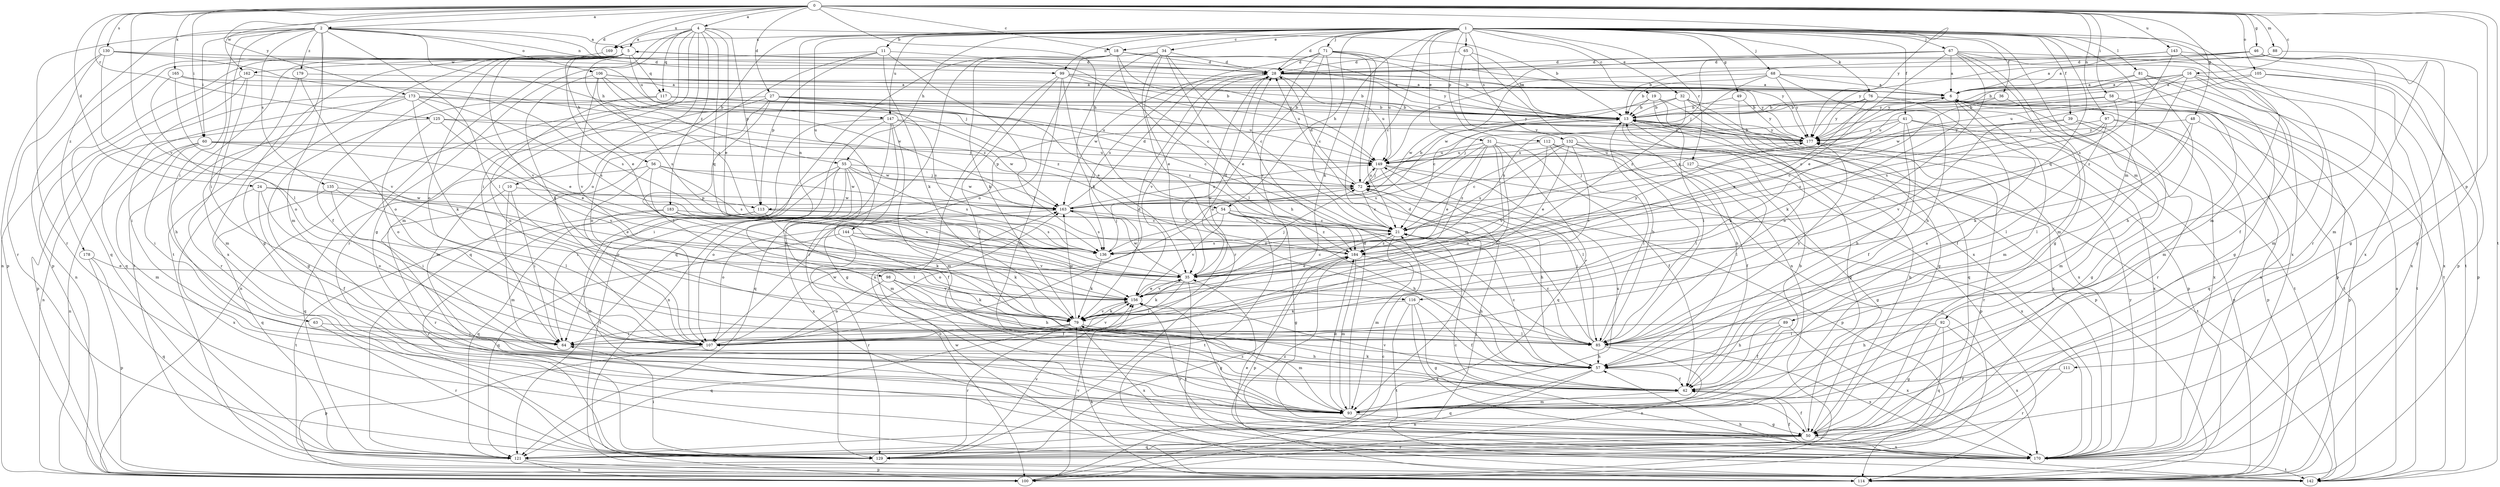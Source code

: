 strict digraph  {
0;
1;
2;
4;
5;
6;
10;
11;
13;
16;
18;
19;
21;
24;
27;
28;
31;
32;
34;
35;
36;
39;
41;
42;
46;
48;
49;
50;
54;
55;
56;
57;
58;
60;
63;
64;
65;
67;
68;
71;
72;
76;
79;
81;
85;
88;
89;
92;
93;
97;
98;
99;
100;
105;
106;
107;
111;
112;
113;
114;
116;
117;
121;
125;
127;
129;
130;
132;
135;
136;
142;
143;
144;
147;
149;
156;
162;
163;
165;
169;
170;
173;
177;
178;
179;
183;
184;
0 -> 2  [label=a];
0 -> 4  [label=a];
0 -> 16  [label=c];
0 -> 18  [label=c];
0 -> 24  [label=d];
0 -> 27  [label=d];
0 -> 28  [label=d];
0 -> 46  [label=g];
0 -> 48  [label=g];
0 -> 54  [label=h];
0 -> 58  [label=i];
0 -> 60  [label=i];
0 -> 88  [label=m];
0 -> 97  [label=n];
0 -> 105  [label=o];
0 -> 111  [label=p];
0 -> 125  [label=r];
0 -> 130  [label=s];
0 -> 142  [label=t];
0 -> 143  [label=u];
0 -> 156  [label=v];
0 -> 162  [label=w];
0 -> 165  [label=x];
0 -> 169  [label=x];
0 -> 173  [label=y];
0 -> 177  [label=y];
1 -> 10  [label=b];
1 -> 11  [label=b];
1 -> 18  [label=c];
1 -> 19  [label=c];
1 -> 21  [label=c];
1 -> 28  [label=d];
1 -> 31  [label=e];
1 -> 32  [label=e];
1 -> 34  [label=e];
1 -> 36  [label=f];
1 -> 39  [label=f];
1 -> 41  [label=f];
1 -> 49  [label=g];
1 -> 54  [label=h];
1 -> 55  [label=h];
1 -> 65  [label=j];
1 -> 67  [label=j];
1 -> 68  [label=j];
1 -> 71  [label=j];
1 -> 76  [label=k];
1 -> 79  [label=k];
1 -> 81  [label=l];
1 -> 89  [label=m];
1 -> 92  [label=m];
1 -> 93  [label=m];
1 -> 98  [label=n];
1 -> 99  [label=n];
1 -> 112  [label=p];
1 -> 116  [label=q];
1 -> 127  [label=r];
1 -> 129  [label=r];
1 -> 132  [label=s];
1 -> 144  [label=u];
1 -> 147  [label=u];
1 -> 169  [label=x];
2 -> 5  [label=a];
2 -> 13  [label=b];
2 -> 55  [label=h];
2 -> 60  [label=i];
2 -> 63  [label=i];
2 -> 64  [label=i];
2 -> 85  [label=l];
2 -> 93  [label=m];
2 -> 99  [label=n];
2 -> 106  [label=o];
2 -> 129  [label=r];
2 -> 135  [label=s];
2 -> 142  [label=t];
2 -> 178  [label=z];
2 -> 179  [label=z];
4 -> 5  [label=a];
4 -> 13  [label=b];
4 -> 35  [label=e];
4 -> 50  [label=g];
4 -> 64  [label=i];
4 -> 93  [label=m];
4 -> 107  [label=o];
4 -> 113  [label=p];
4 -> 116  [label=q];
4 -> 117  [label=q];
4 -> 129  [label=r];
4 -> 183  [label=z];
5 -> 28  [label=d];
5 -> 35  [label=e];
5 -> 42  [label=f];
5 -> 50  [label=g];
5 -> 56  [label=h];
5 -> 100  [label=n];
5 -> 107  [label=o];
5 -> 117  [label=q];
5 -> 121  [label=q];
5 -> 136  [label=s];
5 -> 142  [label=t];
5 -> 147  [label=u];
5 -> 156  [label=v];
5 -> 170  [label=x];
6 -> 13  [label=b];
6 -> 79  [label=k];
6 -> 93  [label=m];
6 -> 142  [label=t];
6 -> 170  [label=x];
10 -> 64  [label=i];
10 -> 93  [label=m];
10 -> 113  [label=p];
10 -> 129  [label=r];
11 -> 21  [label=c];
11 -> 79  [label=k];
11 -> 85  [label=l];
11 -> 113  [label=p];
11 -> 121  [label=q];
11 -> 162  [label=w];
13 -> 5  [label=a];
13 -> 50  [label=g];
13 -> 57  [label=h];
13 -> 113  [label=p];
13 -> 114  [label=p];
13 -> 170  [label=x];
13 -> 177  [label=y];
16 -> 6  [label=a];
16 -> 13  [label=b];
16 -> 42  [label=f];
16 -> 93  [label=m];
16 -> 149  [label=u];
16 -> 170  [label=x];
16 -> 177  [label=y];
16 -> 184  [label=z];
18 -> 13  [label=b];
18 -> 28  [label=d];
18 -> 79  [label=k];
18 -> 85  [label=l];
18 -> 121  [label=q];
18 -> 129  [label=r];
18 -> 149  [label=u];
18 -> 177  [label=y];
19 -> 13  [label=b];
19 -> 21  [label=c];
19 -> 50  [label=g];
19 -> 85  [label=l];
19 -> 121  [label=q];
21 -> 6  [label=a];
21 -> 93  [label=m];
21 -> 136  [label=s];
21 -> 184  [label=z];
24 -> 35  [label=e];
24 -> 42  [label=f];
24 -> 107  [label=o];
24 -> 163  [label=w];
24 -> 170  [label=x];
27 -> 13  [label=b];
27 -> 85  [label=l];
27 -> 93  [label=m];
27 -> 100  [label=n];
27 -> 107  [label=o];
27 -> 136  [label=s];
27 -> 149  [label=u];
27 -> 184  [label=z];
28 -> 6  [label=a];
28 -> 107  [label=o];
28 -> 149  [label=u];
28 -> 156  [label=v];
28 -> 163  [label=w];
28 -> 177  [label=y];
31 -> 35  [label=e];
31 -> 42  [label=f];
31 -> 64  [label=i];
31 -> 107  [label=o];
31 -> 121  [label=q];
31 -> 136  [label=s];
31 -> 149  [label=u];
31 -> 184  [label=z];
32 -> 13  [label=b];
32 -> 114  [label=p];
32 -> 136  [label=s];
32 -> 142  [label=t];
32 -> 163  [label=w];
32 -> 170  [label=x];
34 -> 21  [label=c];
34 -> 28  [label=d];
34 -> 35  [label=e];
34 -> 57  [label=h];
34 -> 79  [label=k];
34 -> 107  [label=o];
34 -> 129  [label=r];
35 -> 21  [label=c];
35 -> 28  [label=d];
35 -> 64  [label=i];
35 -> 72  [label=j];
35 -> 79  [label=k];
35 -> 142  [label=t];
35 -> 156  [label=v];
35 -> 163  [label=w];
36 -> 13  [label=b];
36 -> 21  [label=c];
36 -> 129  [label=r];
39 -> 50  [label=g];
39 -> 93  [label=m];
39 -> 156  [label=v];
39 -> 177  [label=y];
41 -> 42  [label=f];
41 -> 57  [label=h];
41 -> 72  [label=j];
41 -> 79  [label=k];
41 -> 114  [label=p];
41 -> 170  [label=x];
41 -> 177  [label=y];
42 -> 6  [label=a];
42 -> 79  [label=k];
42 -> 93  [label=m];
42 -> 156  [label=v];
46 -> 6  [label=a];
46 -> 28  [label=d];
46 -> 50  [label=g];
46 -> 85  [label=l];
46 -> 93  [label=m];
46 -> 177  [label=y];
48 -> 79  [label=k];
48 -> 85  [label=l];
48 -> 114  [label=p];
48 -> 177  [label=y];
49 -> 13  [label=b];
49 -> 107  [label=o];
49 -> 177  [label=y];
50 -> 13  [label=b];
50 -> 42  [label=f];
50 -> 121  [label=q];
50 -> 129  [label=r];
50 -> 170  [label=x];
54 -> 21  [label=c];
54 -> 50  [label=g];
54 -> 57  [label=h];
54 -> 107  [label=o];
54 -> 142  [label=t];
54 -> 156  [label=v];
54 -> 184  [label=z];
55 -> 42  [label=f];
55 -> 64  [label=i];
55 -> 72  [label=j];
55 -> 93  [label=m];
55 -> 107  [label=o];
55 -> 136  [label=s];
55 -> 142  [label=t];
55 -> 163  [label=w];
55 -> 170  [label=x];
56 -> 72  [label=j];
56 -> 79  [label=k];
56 -> 107  [label=o];
56 -> 121  [label=q];
56 -> 136  [label=s];
56 -> 163  [label=w];
57 -> 21  [label=c];
57 -> 42  [label=f];
57 -> 100  [label=n];
57 -> 121  [label=q];
58 -> 13  [label=b];
58 -> 93  [label=m];
58 -> 136  [label=s];
58 -> 149  [label=u];
60 -> 64  [label=i];
60 -> 93  [label=m];
60 -> 100  [label=n];
60 -> 149  [label=u];
60 -> 156  [label=v];
60 -> 163  [label=w];
63 -> 64  [label=i];
63 -> 129  [label=r];
64 -> 57  [label=h];
65 -> 13  [label=b];
65 -> 28  [label=d];
65 -> 100  [label=n];
65 -> 170  [label=x];
67 -> 6  [label=a];
67 -> 28  [label=d];
67 -> 35  [label=e];
67 -> 50  [label=g];
67 -> 64  [label=i];
67 -> 72  [label=j];
67 -> 93  [label=m];
67 -> 142  [label=t];
67 -> 149  [label=u];
67 -> 170  [label=x];
68 -> 6  [label=a];
68 -> 13  [label=b];
68 -> 57  [label=h];
68 -> 114  [label=p];
68 -> 163  [label=w];
68 -> 177  [label=y];
68 -> 184  [label=z];
71 -> 21  [label=c];
71 -> 28  [label=d];
71 -> 35  [label=e];
71 -> 72  [label=j];
71 -> 93  [label=m];
71 -> 136  [label=s];
71 -> 149  [label=u];
71 -> 156  [label=v];
71 -> 177  [label=y];
72 -> 13  [label=b];
72 -> 21  [label=c];
72 -> 28  [label=d];
72 -> 57  [label=h];
72 -> 149  [label=u];
72 -> 163  [label=w];
76 -> 13  [label=b];
76 -> 35  [label=e];
76 -> 42  [label=f];
76 -> 142  [label=t];
76 -> 177  [label=y];
79 -> 64  [label=i];
79 -> 85  [label=l];
79 -> 93  [label=m];
79 -> 107  [label=o];
79 -> 121  [label=q];
79 -> 129  [label=r];
79 -> 156  [label=v];
79 -> 163  [label=w];
79 -> 170  [label=x];
81 -> 6  [label=a];
81 -> 50  [label=g];
81 -> 57  [label=h];
81 -> 142  [label=t];
81 -> 177  [label=y];
85 -> 13  [label=b];
85 -> 21  [label=c];
85 -> 28  [label=d];
85 -> 57  [label=h];
85 -> 72  [label=j];
85 -> 100  [label=n];
85 -> 170  [label=x];
85 -> 177  [label=y];
88 -> 6  [label=a];
88 -> 28  [label=d];
88 -> 50  [label=g];
89 -> 42  [label=f];
89 -> 57  [label=h];
89 -> 64  [label=i];
89 -> 170  [label=x];
92 -> 50  [label=g];
92 -> 57  [label=h];
92 -> 85  [label=l];
92 -> 121  [label=q];
92 -> 170  [label=x];
93 -> 13  [label=b];
93 -> 28  [label=d];
93 -> 50  [label=g];
93 -> 149  [label=u];
93 -> 184  [label=z];
97 -> 21  [label=c];
97 -> 85  [label=l];
97 -> 114  [label=p];
97 -> 121  [label=q];
97 -> 136  [label=s];
97 -> 177  [label=y];
98 -> 42  [label=f];
98 -> 57  [label=h];
98 -> 79  [label=k];
98 -> 107  [label=o];
98 -> 156  [label=v];
99 -> 6  [label=a];
99 -> 13  [label=b];
99 -> 35  [label=e];
99 -> 42  [label=f];
99 -> 93  [label=m];
99 -> 100  [label=n];
99 -> 149  [label=u];
100 -> 21  [label=c];
100 -> 72  [label=j];
100 -> 156  [label=v];
105 -> 6  [label=a];
105 -> 114  [label=p];
105 -> 163  [label=w];
105 -> 170  [label=x];
106 -> 6  [label=a];
106 -> 13  [label=b];
106 -> 79  [label=k];
106 -> 136  [label=s];
106 -> 156  [label=v];
106 -> 163  [label=w];
106 -> 184  [label=z];
107 -> 28  [label=d];
107 -> 114  [label=p];
107 -> 156  [label=v];
107 -> 163  [label=w];
111 -> 42  [label=f];
111 -> 129  [label=r];
112 -> 85  [label=l];
112 -> 100  [label=n];
112 -> 114  [label=p];
112 -> 149  [label=u];
112 -> 156  [label=v];
113 -> 21  [label=c];
113 -> 85  [label=l];
113 -> 93  [label=m];
113 -> 121  [label=q];
113 -> 136  [label=s];
114 -> 79  [label=k];
114 -> 163  [label=w];
116 -> 42  [label=f];
116 -> 50  [label=g];
116 -> 79  [label=k];
116 -> 142  [label=t];
116 -> 170  [label=x];
117 -> 13  [label=b];
117 -> 21  [label=c];
117 -> 50  [label=g];
117 -> 107  [label=o];
117 -> 177  [label=y];
121 -> 100  [label=n];
121 -> 114  [label=p];
125 -> 35  [label=e];
125 -> 72  [label=j];
125 -> 100  [label=n];
125 -> 107  [label=o];
125 -> 177  [label=y];
127 -> 50  [label=g];
127 -> 72  [label=j];
127 -> 85  [label=l];
129 -> 64  [label=i];
129 -> 156  [label=v];
129 -> 184  [label=z];
130 -> 28  [label=d];
130 -> 72  [label=j];
130 -> 85  [label=l];
130 -> 114  [label=p];
130 -> 129  [label=r];
130 -> 184  [label=z];
132 -> 21  [label=c];
132 -> 35  [label=e];
132 -> 42  [label=f];
132 -> 85  [label=l];
132 -> 136  [label=s];
132 -> 142  [label=t];
132 -> 149  [label=u];
132 -> 156  [label=v];
135 -> 64  [label=i];
135 -> 85  [label=l];
135 -> 121  [label=q];
135 -> 163  [label=w];
136 -> 72  [label=j];
136 -> 79  [label=k];
142 -> 6  [label=a];
142 -> 57  [label=h];
143 -> 13  [label=b];
143 -> 28  [label=d];
143 -> 114  [label=p];
143 -> 136  [label=s];
143 -> 170  [label=x];
144 -> 79  [label=k];
144 -> 121  [label=q];
144 -> 129  [label=r];
144 -> 156  [label=v];
144 -> 184  [label=z];
147 -> 50  [label=g];
147 -> 64  [label=i];
147 -> 93  [label=m];
147 -> 100  [label=n];
147 -> 121  [label=q];
147 -> 163  [label=w];
147 -> 177  [label=y];
149 -> 72  [label=j];
149 -> 85  [label=l];
149 -> 114  [label=p];
149 -> 170  [label=x];
156 -> 35  [label=e];
156 -> 50  [label=g];
156 -> 79  [label=k];
162 -> 6  [label=a];
162 -> 100  [label=n];
162 -> 121  [label=q];
162 -> 129  [label=r];
163 -> 21  [label=c];
163 -> 28  [label=d];
163 -> 107  [label=o];
163 -> 136  [label=s];
163 -> 149  [label=u];
165 -> 6  [label=a];
165 -> 107  [label=o];
165 -> 136  [label=s];
165 -> 156  [label=v];
169 -> 114  [label=p];
170 -> 6  [label=a];
170 -> 21  [label=c];
170 -> 35  [label=e];
170 -> 42  [label=f];
170 -> 142  [label=t];
170 -> 156  [label=v];
170 -> 177  [label=y];
170 -> 184  [label=z];
173 -> 13  [label=b];
173 -> 35  [label=e];
173 -> 57  [label=h];
173 -> 64  [label=i];
173 -> 79  [label=k];
173 -> 114  [label=p];
173 -> 136  [label=s];
173 -> 149  [label=u];
177 -> 13  [label=b];
177 -> 129  [label=r];
177 -> 149  [label=u];
178 -> 35  [label=e];
178 -> 114  [label=p];
178 -> 121  [label=q];
179 -> 6  [label=a];
179 -> 93  [label=m];
179 -> 107  [label=o];
183 -> 21  [label=c];
183 -> 79  [label=k];
183 -> 129  [label=r];
183 -> 136  [label=s];
183 -> 142  [label=t];
184 -> 35  [label=e];
184 -> 57  [label=h];
184 -> 93  [label=m];
184 -> 114  [label=p];
184 -> 177  [label=y];
}
